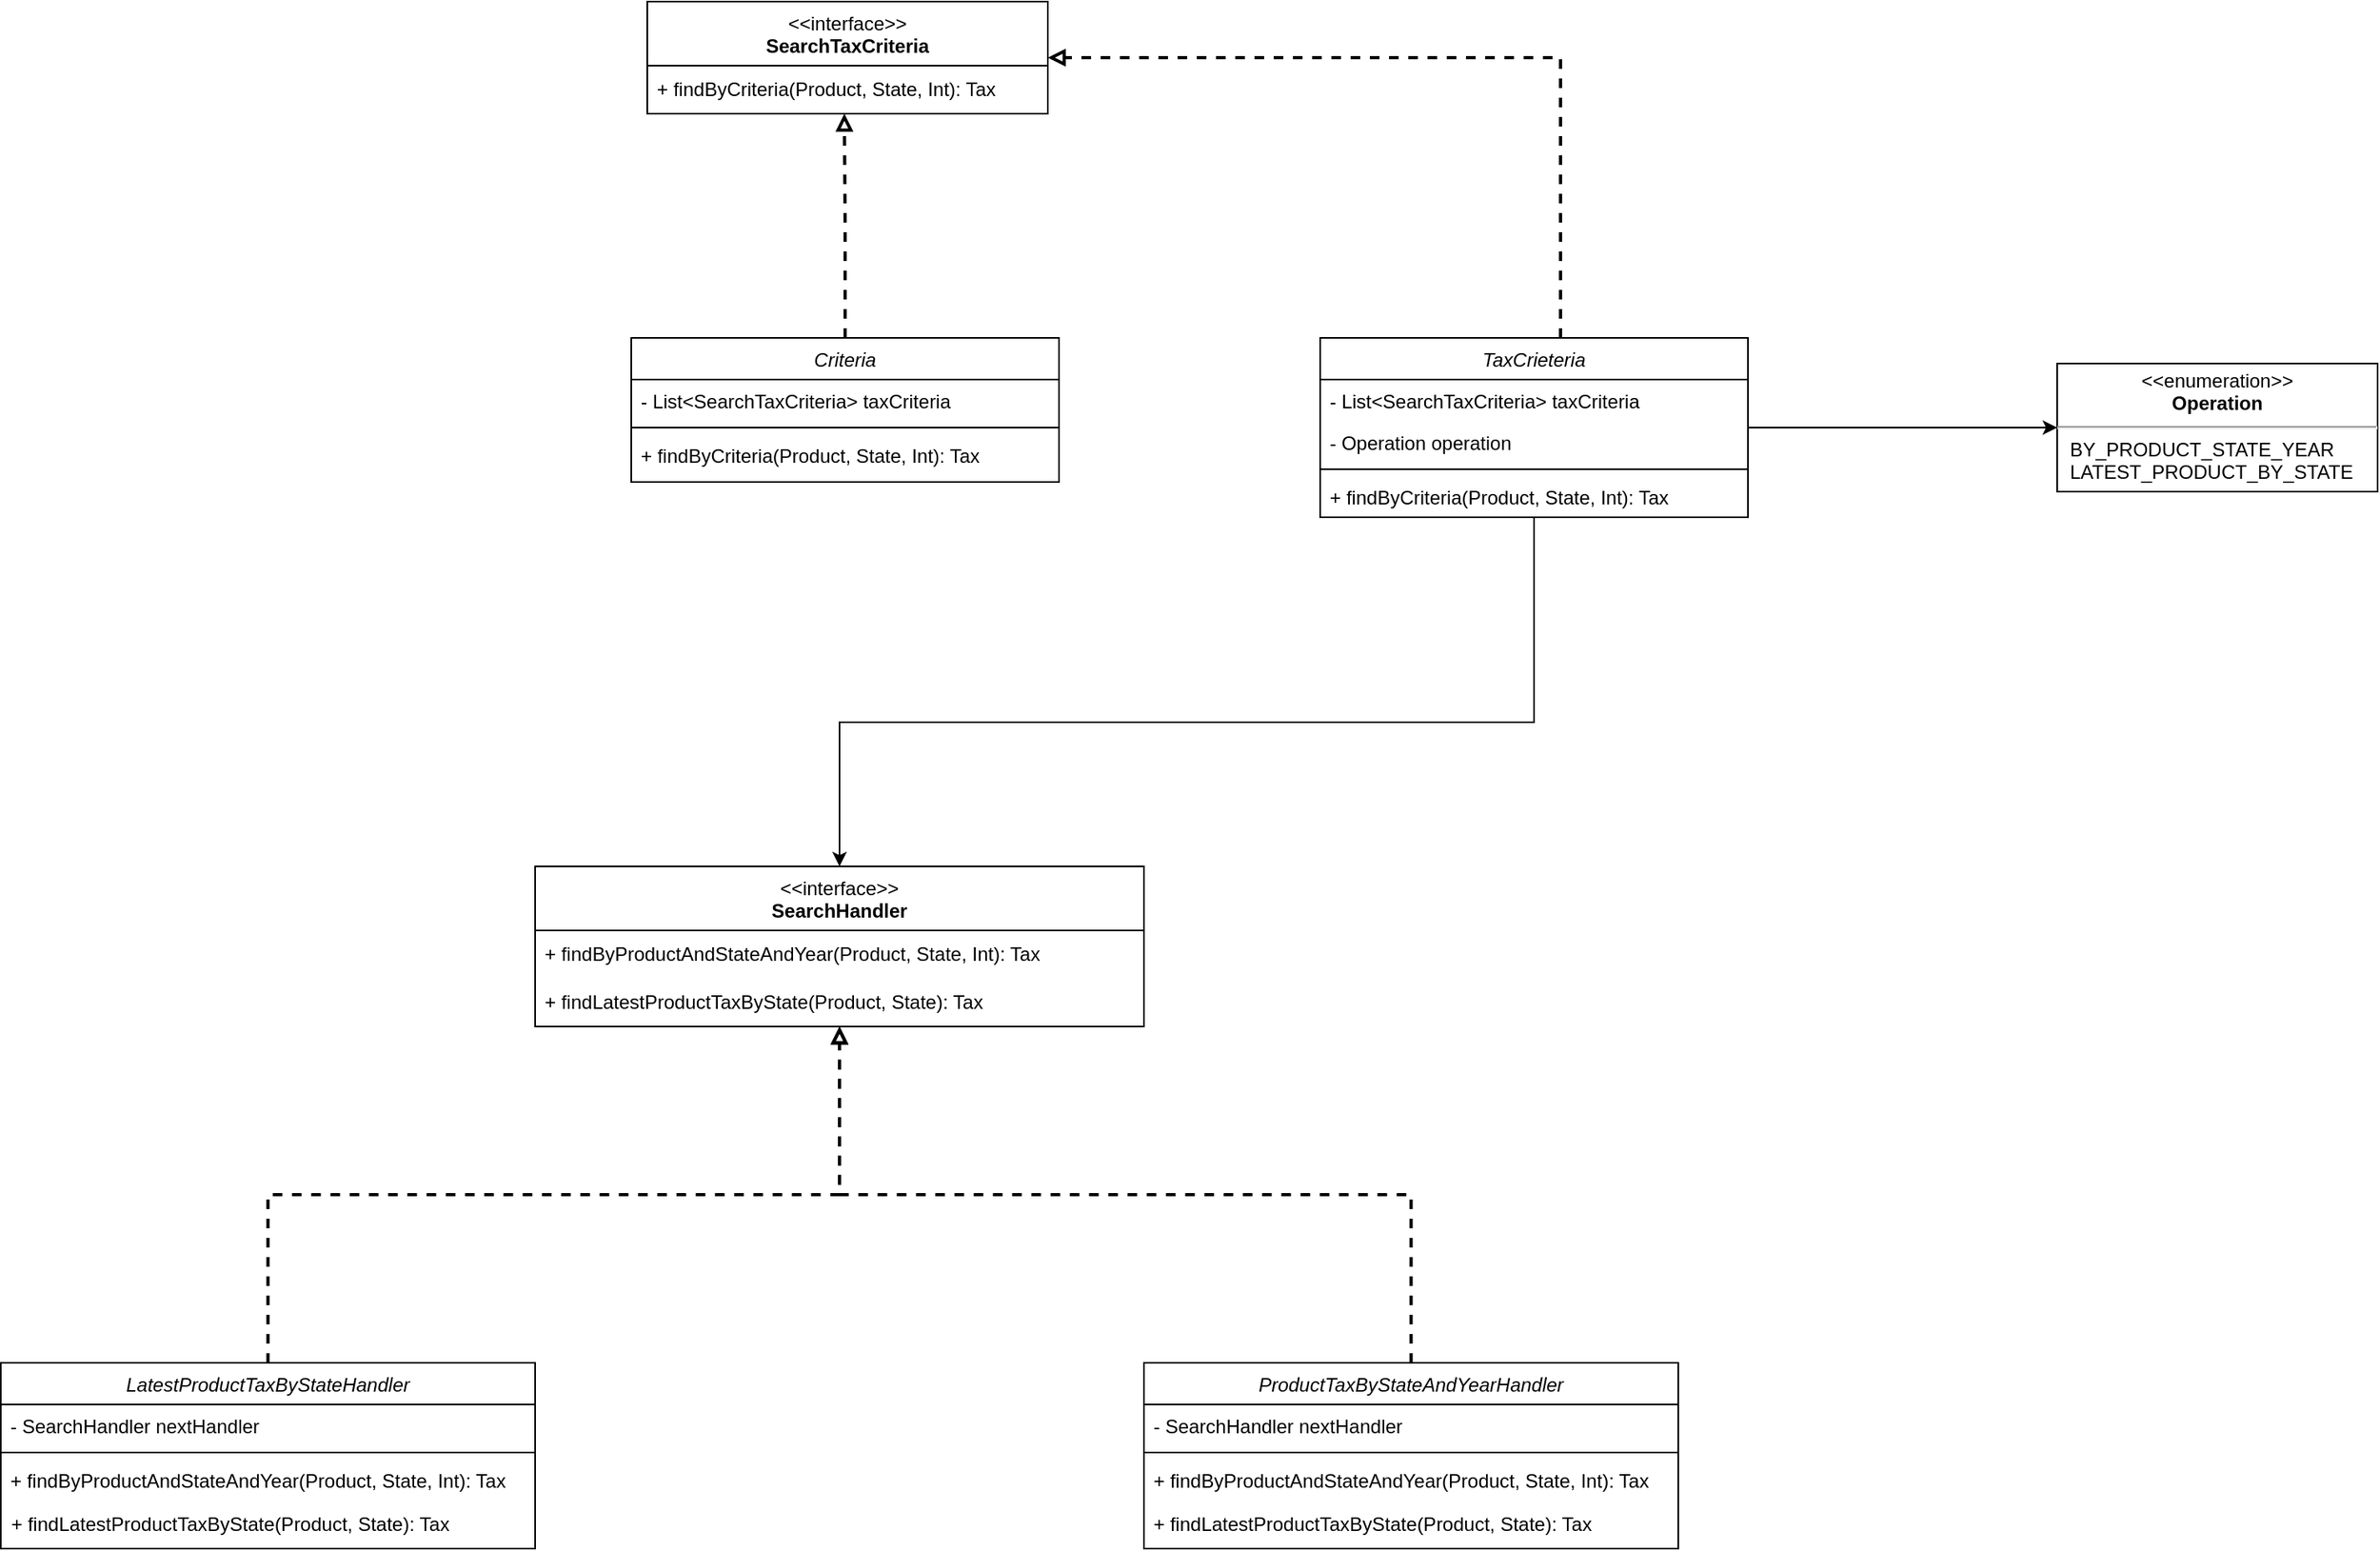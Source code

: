 <mxfile version="24.2.1" type="device">
  <diagram name="Tax Service" id="zvKTN5rrdHV_7-U6JLqA">
    <mxGraphModel dx="1434" dy="1930" grid="1" gridSize="10" guides="1" tooltips="1" connect="1" arrows="1" fold="1" page="1" pageScale="1" pageWidth="827" pageHeight="1169" math="0" shadow="0">
      <root>
        <mxCell id="rvUSu0QYdHVBDn_Gj503-0" />
        <mxCell id="rvUSu0QYdHVBDn_Gj503-1" parent="rvUSu0QYdHVBDn_Gj503-0" />
        <mxCell id="rvUSu0QYdHVBDn_Gj503-38" value="&amp;lt;&amp;lt;interface&amp;gt;&amp;gt;&lt;br&gt;&lt;b&gt;SearchTaxCriteria&lt;/b&gt;" style="swimlane;fontStyle=0;align=center;verticalAlign=top;childLayout=stackLayout;horizontal=1;startSize=40;horizontalStack=0;resizeParent=1;resizeParentMax=0;resizeLast=0;collapsible=0;marginBottom=0;html=1;whiteSpace=wrap;" parent="rvUSu0QYdHVBDn_Gj503-1" vertex="1">
          <mxGeometry x="570" y="-150" width="250" height="70" as="geometry" />
        </mxCell>
        <mxCell id="rvUSu0QYdHVBDn_Gj503-39" value="+ findByCriteria&lt;span style=&quot;background-color: initial;&quot;&gt;(Product, State, Int): Tax&lt;/span&gt;" style="text;html=1;strokeColor=none;fillColor=none;align=left;verticalAlign=middle;spacingLeft=4;spacingRight=4;overflow=hidden;rotatable=0;points=[[0,0.5],[1,0.5]];portConstraint=eastwest;whiteSpace=wrap;" parent="rvUSu0QYdHVBDn_Gj503-38" vertex="1">
          <mxGeometry y="40" width="250" height="30" as="geometry" />
        </mxCell>
        <mxCell id="8FJTCP4k06Mgo54GuYex-0" value="Criteria" style="swimlane;fontStyle=2;align=center;verticalAlign=top;childLayout=stackLayout;horizontal=1;startSize=26;horizontalStack=0;resizeParent=1;resizeLast=0;collapsible=1;marginBottom=0;rounded=0;shadow=0;strokeWidth=1;" vertex="1" parent="rvUSu0QYdHVBDn_Gj503-1">
          <mxGeometry x="560" y="60" width="267" height="90" as="geometry">
            <mxRectangle x="230" y="140" width="160" height="26" as="alternateBounds" />
          </mxGeometry>
        </mxCell>
        <mxCell id="8FJTCP4k06Mgo54GuYex-1" value="- List&lt;SearchTaxCriteria&gt; taxCriteria" style="text;align=left;verticalAlign=top;spacingLeft=4;spacingRight=4;overflow=hidden;rotatable=0;points=[[0,0.5],[1,0.5]];portConstraint=eastwest;" vertex="1" parent="8FJTCP4k06Mgo54GuYex-0">
          <mxGeometry y="26" width="267" height="26" as="geometry" />
        </mxCell>
        <mxCell id="8FJTCP4k06Mgo54GuYex-4" value="" style="line;html=1;strokeWidth=1;align=left;verticalAlign=middle;spacingTop=-1;spacingLeft=3;spacingRight=3;rotatable=0;labelPosition=right;points=[];portConstraint=eastwest;" vertex="1" parent="8FJTCP4k06Mgo54GuYex-0">
          <mxGeometry y="52" width="267" height="8" as="geometry" />
        </mxCell>
        <mxCell id="8FJTCP4k06Mgo54GuYex-5" value="+ findByCriteria(Product, State, Int): Tax" style="text;align=left;verticalAlign=top;spacingLeft=4;spacingRight=4;overflow=hidden;rotatable=0;points=[[0,0.5],[1,0.5]];portConstraint=eastwest;" vertex="1" parent="8FJTCP4k06Mgo54GuYex-0">
          <mxGeometry y="60" width="267" height="26" as="geometry" />
        </mxCell>
        <mxCell id="8FJTCP4k06Mgo54GuYex-6" style="edgeStyle=orthogonalEdgeStyle;rounded=0;orthogonalLoop=1;jettySize=auto;html=1;entryX=0.492;entryY=1;entryDx=0;entryDy=0;entryPerimeter=0;dashed=1;endArrow=block;endFill=0;strokeWidth=2;" edge="1" parent="rvUSu0QYdHVBDn_Gj503-1" source="8FJTCP4k06Mgo54GuYex-0" target="rvUSu0QYdHVBDn_Gj503-39">
          <mxGeometry relative="1" as="geometry" />
        </mxCell>
        <mxCell id="exRcRPoQnOqj6EXUDZuB-0" value="&amp;lt;&amp;lt;interface&amp;gt;&amp;gt;&lt;br&gt;&lt;b&gt;SearchHandler&lt;/b&gt;" style="swimlane;fontStyle=0;align=center;verticalAlign=top;childLayout=stackLayout;horizontal=1;startSize=40;horizontalStack=0;resizeParent=1;resizeParentMax=0;resizeLast=0;collapsible=0;marginBottom=0;html=1;whiteSpace=wrap;" vertex="1" parent="rvUSu0QYdHVBDn_Gj503-1">
          <mxGeometry x="500" y="390" width="380" height="100" as="geometry" />
        </mxCell>
        <mxCell id="exRcRPoQnOqj6EXUDZuB-1" value="+ findByProductAndStateAndYear&lt;span style=&quot;background-color: initial;&quot;&gt;(Product, State, Int): Tax&lt;/span&gt;" style="text;html=1;strokeColor=none;fillColor=none;align=left;verticalAlign=middle;spacingLeft=4;spacingRight=4;overflow=hidden;rotatable=0;points=[[0,0.5],[1,0.5]];portConstraint=eastwest;whiteSpace=wrap;" vertex="1" parent="exRcRPoQnOqj6EXUDZuB-0">
          <mxGeometry y="40" width="380" height="30" as="geometry" />
        </mxCell>
        <mxCell id="exRcRPoQnOqj6EXUDZuB-2" value="+ findLatestProductTaxByState&lt;span style=&quot;background-color: initial;&quot;&gt;(Product, State): Tax&lt;/span&gt;" style="text;html=1;strokeColor=none;fillColor=none;align=left;verticalAlign=middle;spacingLeft=4;spacingRight=4;overflow=hidden;rotatable=0;points=[[0,0.5],[1,0.5]];portConstraint=eastwest;whiteSpace=wrap;" vertex="1" parent="exRcRPoQnOqj6EXUDZuB-0">
          <mxGeometry y="70" width="380" height="30" as="geometry" />
        </mxCell>
        <mxCell id="Hacoj0RKVWr9_w56wuiw-3" value="LatestProductTaxByStateHandler" style="swimlane;fontStyle=2;align=center;verticalAlign=top;childLayout=stackLayout;horizontal=1;startSize=26;horizontalStack=0;resizeParent=1;resizeLast=0;collapsible=1;marginBottom=0;rounded=0;shadow=0;strokeWidth=1;" vertex="1" parent="rvUSu0QYdHVBDn_Gj503-1">
          <mxGeometry x="166.5" y="700" width="333.5" height="116" as="geometry">
            <mxRectangle x="230" y="140" width="160" height="26" as="alternateBounds" />
          </mxGeometry>
        </mxCell>
        <mxCell id="Hacoj0RKVWr9_w56wuiw-4" value="- SearchHandler nextHandler" style="text;align=left;verticalAlign=top;spacingLeft=4;spacingRight=4;overflow=hidden;rotatable=0;points=[[0,0.5],[1,0.5]];portConstraint=eastwest;" vertex="1" parent="Hacoj0RKVWr9_w56wuiw-3">
          <mxGeometry y="26" width="333.5" height="26" as="geometry" />
        </mxCell>
        <mxCell id="Hacoj0RKVWr9_w56wuiw-5" value="" style="line;html=1;strokeWidth=1;align=left;verticalAlign=middle;spacingTop=-1;spacingLeft=3;spacingRight=3;rotatable=0;labelPosition=right;points=[];portConstraint=eastwest;" vertex="1" parent="Hacoj0RKVWr9_w56wuiw-3">
          <mxGeometry y="52" width="333.5" height="8" as="geometry" />
        </mxCell>
        <mxCell id="Hacoj0RKVWr9_w56wuiw-6" value="+ findByProductAndStateAndYear(Product, State, Int): Tax" style="text;align=left;verticalAlign=top;spacingLeft=4;spacingRight=4;overflow=hidden;rotatable=0;points=[[0,0.5],[1,0.5]];portConstraint=eastwest;" vertex="1" parent="Hacoj0RKVWr9_w56wuiw-3">
          <mxGeometry y="60" width="333.5" height="26" as="geometry" />
        </mxCell>
        <mxCell id="Hacoj0RKVWr9_w56wuiw-8" value="+ findLatestProductTaxByState&lt;span style=&quot;background-color: initial;&quot;&gt;(Product, State): Tax&lt;/span&gt;" style="text;html=1;strokeColor=none;fillColor=none;align=left;verticalAlign=middle;spacingLeft=4;spacingRight=4;overflow=hidden;rotatable=0;points=[[0,0.5],[1,0.5]];portConstraint=eastwest;whiteSpace=wrap;" vertex="1" parent="Hacoj0RKVWr9_w56wuiw-3">
          <mxGeometry y="86" width="333.5" height="30" as="geometry" />
        </mxCell>
        <mxCell id="Hacoj0RKVWr9_w56wuiw-7" style="edgeStyle=orthogonalEdgeStyle;rounded=0;orthogonalLoop=1;jettySize=auto;html=1;dashed=1;endArrow=block;endFill=0;strokeWidth=2;" edge="1" parent="rvUSu0QYdHVBDn_Gj503-1" source="Hacoj0RKVWr9_w56wuiw-3" target="exRcRPoQnOqj6EXUDZuB-0">
          <mxGeometry relative="1" as="geometry">
            <mxPoint x="630" y="560" as="targetPoint" />
          </mxGeometry>
        </mxCell>
        <mxCell id="Hacoj0RKVWr9_w56wuiw-25" style="edgeStyle=orthogonalEdgeStyle;rounded=0;orthogonalLoop=1;jettySize=auto;html=1;" edge="1" parent="rvUSu0QYdHVBDn_Gj503-1" source="Hacoj0RKVWr9_w56wuiw-10" target="exRcRPoQnOqj6EXUDZuB-0">
          <mxGeometry relative="1" as="geometry">
            <Array as="points">
              <mxPoint x="1124" y="300" />
              <mxPoint x="690" y="300" />
            </Array>
          </mxGeometry>
        </mxCell>
        <mxCell id="Hacoj0RKVWr9_w56wuiw-32" style="edgeStyle=orthogonalEdgeStyle;rounded=0;orthogonalLoop=1;jettySize=auto;html=1;" edge="1" parent="rvUSu0QYdHVBDn_Gj503-1" source="Hacoj0RKVWr9_w56wuiw-10" target="Hacoj0RKVWr9_w56wuiw-31">
          <mxGeometry relative="1" as="geometry" />
        </mxCell>
        <mxCell id="Hacoj0RKVWr9_w56wuiw-33" style="edgeStyle=orthogonalEdgeStyle;rounded=0;orthogonalLoop=1;jettySize=auto;html=1;dashed=1;strokeWidth=2;endArrow=block;endFill=0;" edge="1" parent="rvUSu0QYdHVBDn_Gj503-1" source="Hacoj0RKVWr9_w56wuiw-10" target="rvUSu0QYdHVBDn_Gj503-38">
          <mxGeometry relative="1" as="geometry">
            <Array as="points">
              <mxPoint x="1140" y="-115" />
            </Array>
          </mxGeometry>
        </mxCell>
        <mxCell id="Hacoj0RKVWr9_w56wuiw-10" value="TaxCrieteria" style="swimlane;fontStyle=2;align=center;verticalAlign=top;childLayout=stackLayout;horizontal=1;startSize=26;horizontalStack=0;resizeParent=1;resizeLast=0;collapsible=1;marginBottom=0;rounded=0;shadow=0;strokeWidth=1;" vertex="1" parent="rvUSu0QYdHVBDn_Gj503-1">
          <mxGeometry x="990" y="60" width="267" height="112" as="geometry">
            <mxRectangle x="230" y="140" width="160" height="26" as="alternateBounds" />
          </mxGeometry>
        </mxCell>
        <mxCell id="Hacoj0RKVWr9_w56wuiw-11" value="- List&lt;SearchTaxCriteria&gt; taxCriteria" style="text;align=left;verticalAlign=top;spacingLeft=4;spacingRight=4;overflow=hidden;rotatable=0;points=[[0,0.5],[1,0.5]];portConstraint=eastwest;" vertex="1" parent="Hacoj0RKVWr9_w56wuiw-10">
          <mxGeometry y="26" width="267" height="26" as="geometry" />
        </mxCell>
        <mxCell id="Hacoj0RKVWr9_w56wuiw-24" value="- Operation operation" style="text;align=left;verticalAlign=top;spacingLeft=4;spacingRight=4;overflow=hidden;rotatable=0;points=[[0,0.5],[1,0.5]];portConstraint=eastwest;" vertex="1" parent="Hacoj0RKVWr9_w56wuiw-10">
          <mxGeometry y="52" width="267" height="26" as="geometry" />
        </mxCell>
        <mxCell id="Hacoj0RKVWr9_w56wuiw-12" value="" style="line;html=1;strokeWidth=1;align=left;verticalAlign=middle;spacingTop=-1;spacingLeft=3;spacingRight=3;rotatable=0;labelPosition=right;points=[];portConstraint=eastwest;" vertex="1" parent="Hacoj0RKVWr9_w56wuiw-10">
          <mxGeometry y="78" width="267" height="8" as="geometry" />
        </mxCell>
        <mxCell id="Hacoj0RKVWr9_w56wuiw-13" value="+ findByCriteria(Product, State, Int): Tax" style="text;align=left;verticalAlign=top;spacingLeft=4;spacingRight=4;overflow=hidden;rotatable=0;points=[[0,0.5],[1,0.5]];portConstraint=eastwest;" vertex="1" parent="Hacoj0RKVWr9_w56wuiw-10">
          <mxGeometry y="86" width="267" height="26" as="geometry" />
        </mxCell>
        <mxCell id="Hacoj0RKVWr9_w56wuiw-14" value="ProductTaxByStateAndYearHandler" style="swimlane;fontStyle=2;align=center;verticalAlign=top;childLayout=stackLayout;horizontal=1;startSize=26;horizontalStack=0;resizeParent=1;resizeLast=0;collapsible=1;marginBottom=0;rounded=0;shadow=0;strokeWidth=1;" vertex="1" parent="rvUSu0QYdHVBDn_Gj503-1">
          <mxGeometry x="880" y="700" width="333.5" height="116" as="geometry">
            <mxRectangle x="230" y="140" width="160" height="26" as="alternateBounds" />
          </mxGeometry>
        </mxCell>
        <mxCell id="Hacoj0RKVWr9_w56wuiw-15" value="- SearchHandler nextHandler" style="text;align=left;verticalAlign=top;spacingLeft=4;spacingRight=4;overflow=hidden;rotatable=0;points=[[0,0.5],[1,0.5]];portConstraint=eastwest;" vertex="1" parent="Hacoj0RKVWr9_w56wuiw-14">
          <mxGeometry y="26" width="333.5" height="26" as="geometry" />
        </mxCell>
        <mxCell id="Hacoj0RKVWr9_w56wuiw-16" value="" style="line;html=1;strokeWidth=1;align=left;verticalAlign=middle;spacingTop=-1;spacingLeft=3;spacingRight=3;rotatable=0;labelPosition=right;points=[];portConstraint=eastwest;" vertex="1" parent="Hacoj0RKVWr9_w56wuiw-14">
          <mxGeometry y="52" width="333.5" height="8" as="geometry" />
        </mxCell>
        <mxCell id="Hacoj0RKVWr9_w56wuiw-17" value="+ findByProductAndStateAndYear(Product, State, Int): Tax" style="text;align=left;verticalAlign=top;spacingLeft=4;spacingRight=4;overflow=hidden;rotatable=0;points=[[0,0.5],[1,0.5]];portConstraint=eastwest;" vertex="1" parent="Hacoj0RKVWr9_w56wuiw-14">
          <mxGeometry y="60" width="333.5" height="26" as="geometry" />
        </mxCell>
        <mxCell id="Hacoj0RKVWr9_w56wuiw-18" value="+ findLatestProductTaxByState&lt;span style=&quot;background-color: initial;&quot;&gt;(Product, State): Tax&lt;/span&gt;" style="text;html=1;strokeColor=none;fillColor=none;align=left;verticalAlign=middle;spacingLeft=4;spacingRight=4;overflow=hidden;rotatable=0;points=[[0,0.5],[1,0.5]];portConstraint=eastwest;whiteSpace=wrap;" vertex="1" parent="Hacoj0RKVWr9_w56wuiw-14">
          <mxGeometry y="86" width="333.5" height="30" as="geometry" />
        </mxCell>
        <mxCell id="Hacoj0RKVWr9_w56wuiw-19" style="edgeStyle=orthogonalEdgeStyle;rounded=0;orthogonalLoop=1;jettySize=auto;html=1;dashed=1;endArrow=block;endFill=0;strokeWidth=2;" edge="1" parent="rvUSu0QYdHVBDn_Gj503-1" source="Hacoj0RKVWr9_w56wuiw-14" target="exRcRPoQnOqj6EXUDZuB-0">
          <mxGeometry relative="1" as="geometry">
            <mxPoint x="1106.5" y="490" as="targetPoint" />
          </mxGeometry>
        </mxCell>
        <mxCell id="Hacoj0RKVWr9_w56wuiw-31" value="&lt;p style=&quot;margin:0px;margin-top:4px;text-align:center;&quot;&gt;&amp;lt;&amp;lt;enumeration&amp;gt;&amp;gt;&lt;br&gt;&lt;b&gt;Operation&lt;/b&gt;&lt;/p&gt;&lt;hr&gt;&lt;p style=&quot;margin:0px;margin-left:8px;text-align:left;&quot;&gt;BY_PRODUCT_STATE_YEAR&lt;br&gt;LATEST_PRODUCT_BY_STATE&lt;/p&gt;" style="shape=rect;html=1;overflow=fill;whiteSpace=wrap;" vertex="1" parent="rvUSu0QYdHVBDn_Gj503-1">
          <mxGeometry x="1450" y="76" width="200" height="80" as="geometry" />
        </mxCell>
      </root>
    </mxGraphModel>
  </diagram>
</mxfile>
